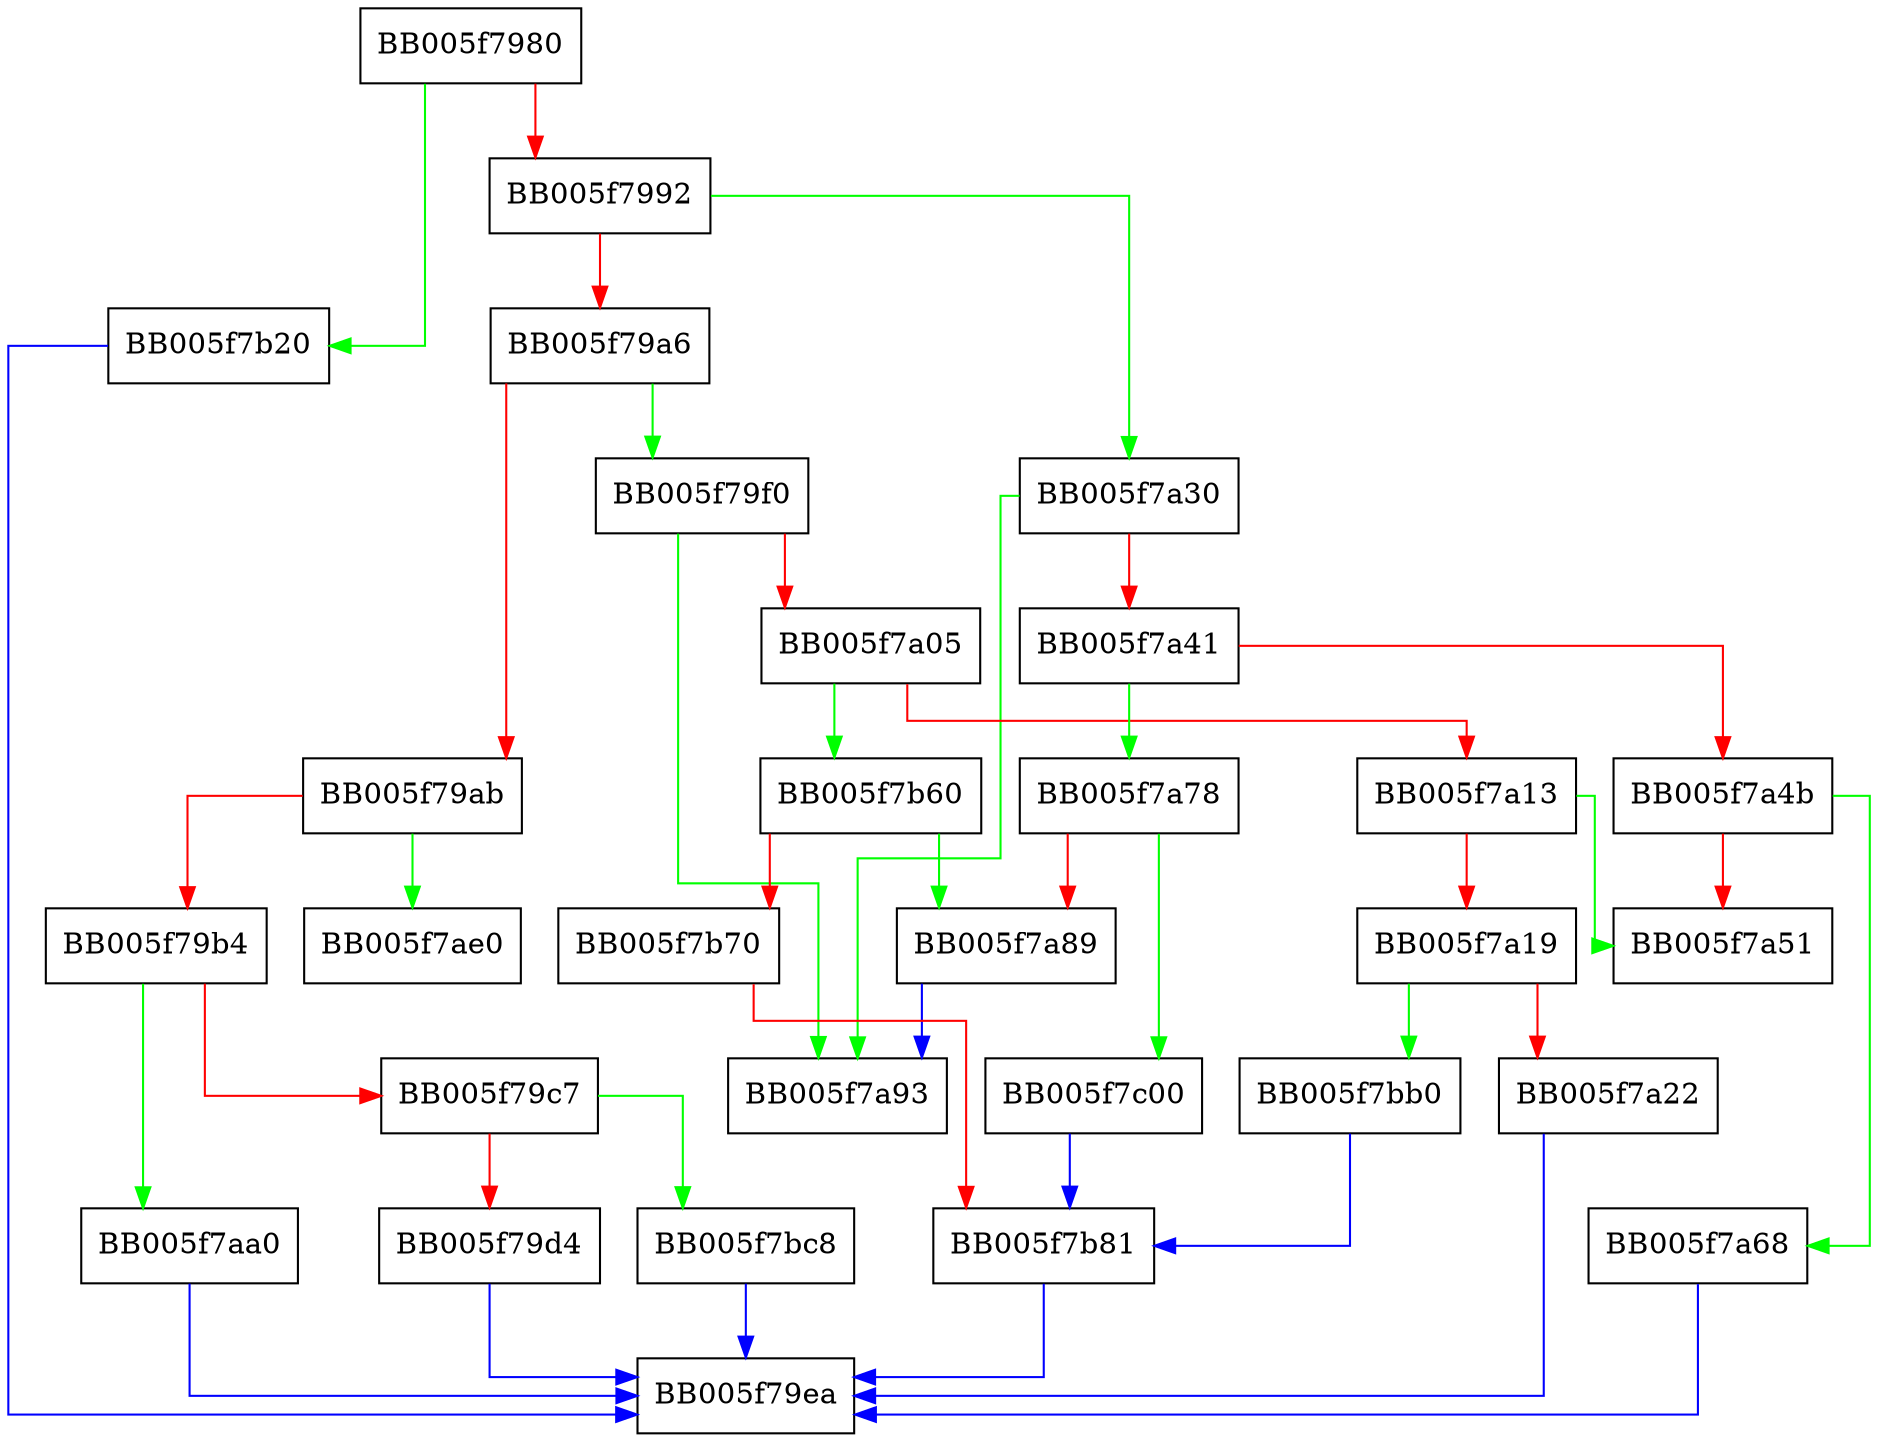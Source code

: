 digraph OSSL_PARAM_set_uint64 {
  node [shape="box"];
  graph [splines=ortho];
  BB005f7980 -> BB005f7b20 [color="green"];
  BB005f7980 -> BB005f7992 [color="red"];
  BB005f7992 -> BB005f7a30 [color="green"];
  BB005f7992 -> BB005f79a6 [color="red"];
  BB005f79a6 -> BB005f79f0 [color="green"];
  BB005f79a6 -> BB005f79ab [color="red"];
  BB005f79ab -> BB005f7ae0 [color="green"];
  BB005f79ab -> BB005f79b4 [color="red"];
  BB005f79b4 -> BB005f7aa0 [color="green"];
  BB005f79b4 -> BB005f79c7 [color="red"];
  BB005f79c7 -> BB005f7bc8 [color="green"];
  BB005f79c7 -> BB005f79d4 [color="red"];
  BB005f79d4 -> BB005f79ea [color="blue"];
  BB005f79f0 -> BB005f7a93 [color="green"];
  BB005f79f0 -> BB005f7a05 [color="red"];
  BB005f7a05 -> BB005f7b60 [color="green"];
  BB005f7a05 -> BB005f7a13 [color="red"];
  BB005f7a13 -> BB005f7a51 [color="green"];
  BB005f7a13 -> BB005f7a19 [color="red"];
  BB005f7a19 -> BB005f7bb0 [color="green"];
  BB005f7a19 -> BB005f7a22 [color="red"];
  BB005f7a22 -> BB005f79ea [color="blue"];
  BB005f7a30 -> BB005f7a93 [color="green"];
  BB005f7a30 -> BB005f7a41 [color="red"];
  BB005f7a41 -> BB005f7a78 [color="green"];
  BB005f7a41 -> BB005f7a4b [color="red"];
  BB005f7a4b -> BB005f7a68 [color="green"];
  BB005f7a4b -> BB005f7a51 [color="red"];
  BB005f7a68 -> BB005f79ea [color="blue"];
  BB005f7a78 -> BB005f7c00 [color="green"];
  BB005f7a78 -> BB005f7a89 [color="red"];
  BB005f7a89 -> BB005f7a93 [color="blue"];
  BB005f7aa0 -> BB005f79ea [color="blue"];
  BB005f7b20 -> BB005f79ea [color="blue"];
  BB005f7b60 -> BB005f7a89 [color="green"];
  BB005f7b60 -> BB005f7b70 [color="red"];
  BB005f7b70 -> BB005f7b81 [color="red"];
  BB005f7b81 -> BB005f79ea [color="blue"];
  BB005f7bb0 -> BB005f7b81 [color="blue"];
  BB005f7bc8 -> BB005f79ea [color="blue"];
  BB005f7c00 -> BB005f7b81 [color="blue"];
}